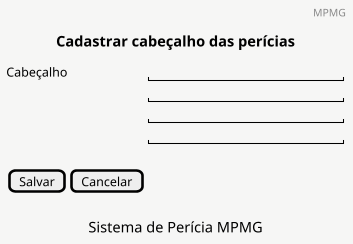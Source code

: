 @startsalt  pesquisa
<style>
saltDiagram {
  BackgroundColor #f6f6f5
}
</style>
skinparam dpi 100
title Cadastrar cabeçalho das perícias
header MPMG
caption Sistema de Perícia MPMG
{

    Cabeçalho | "                       "
    . | "                       "
    . | "                       "
    . | "                       "
    .
    {[Salvar] | [Cancelar] }
    .
}
@endsalt
